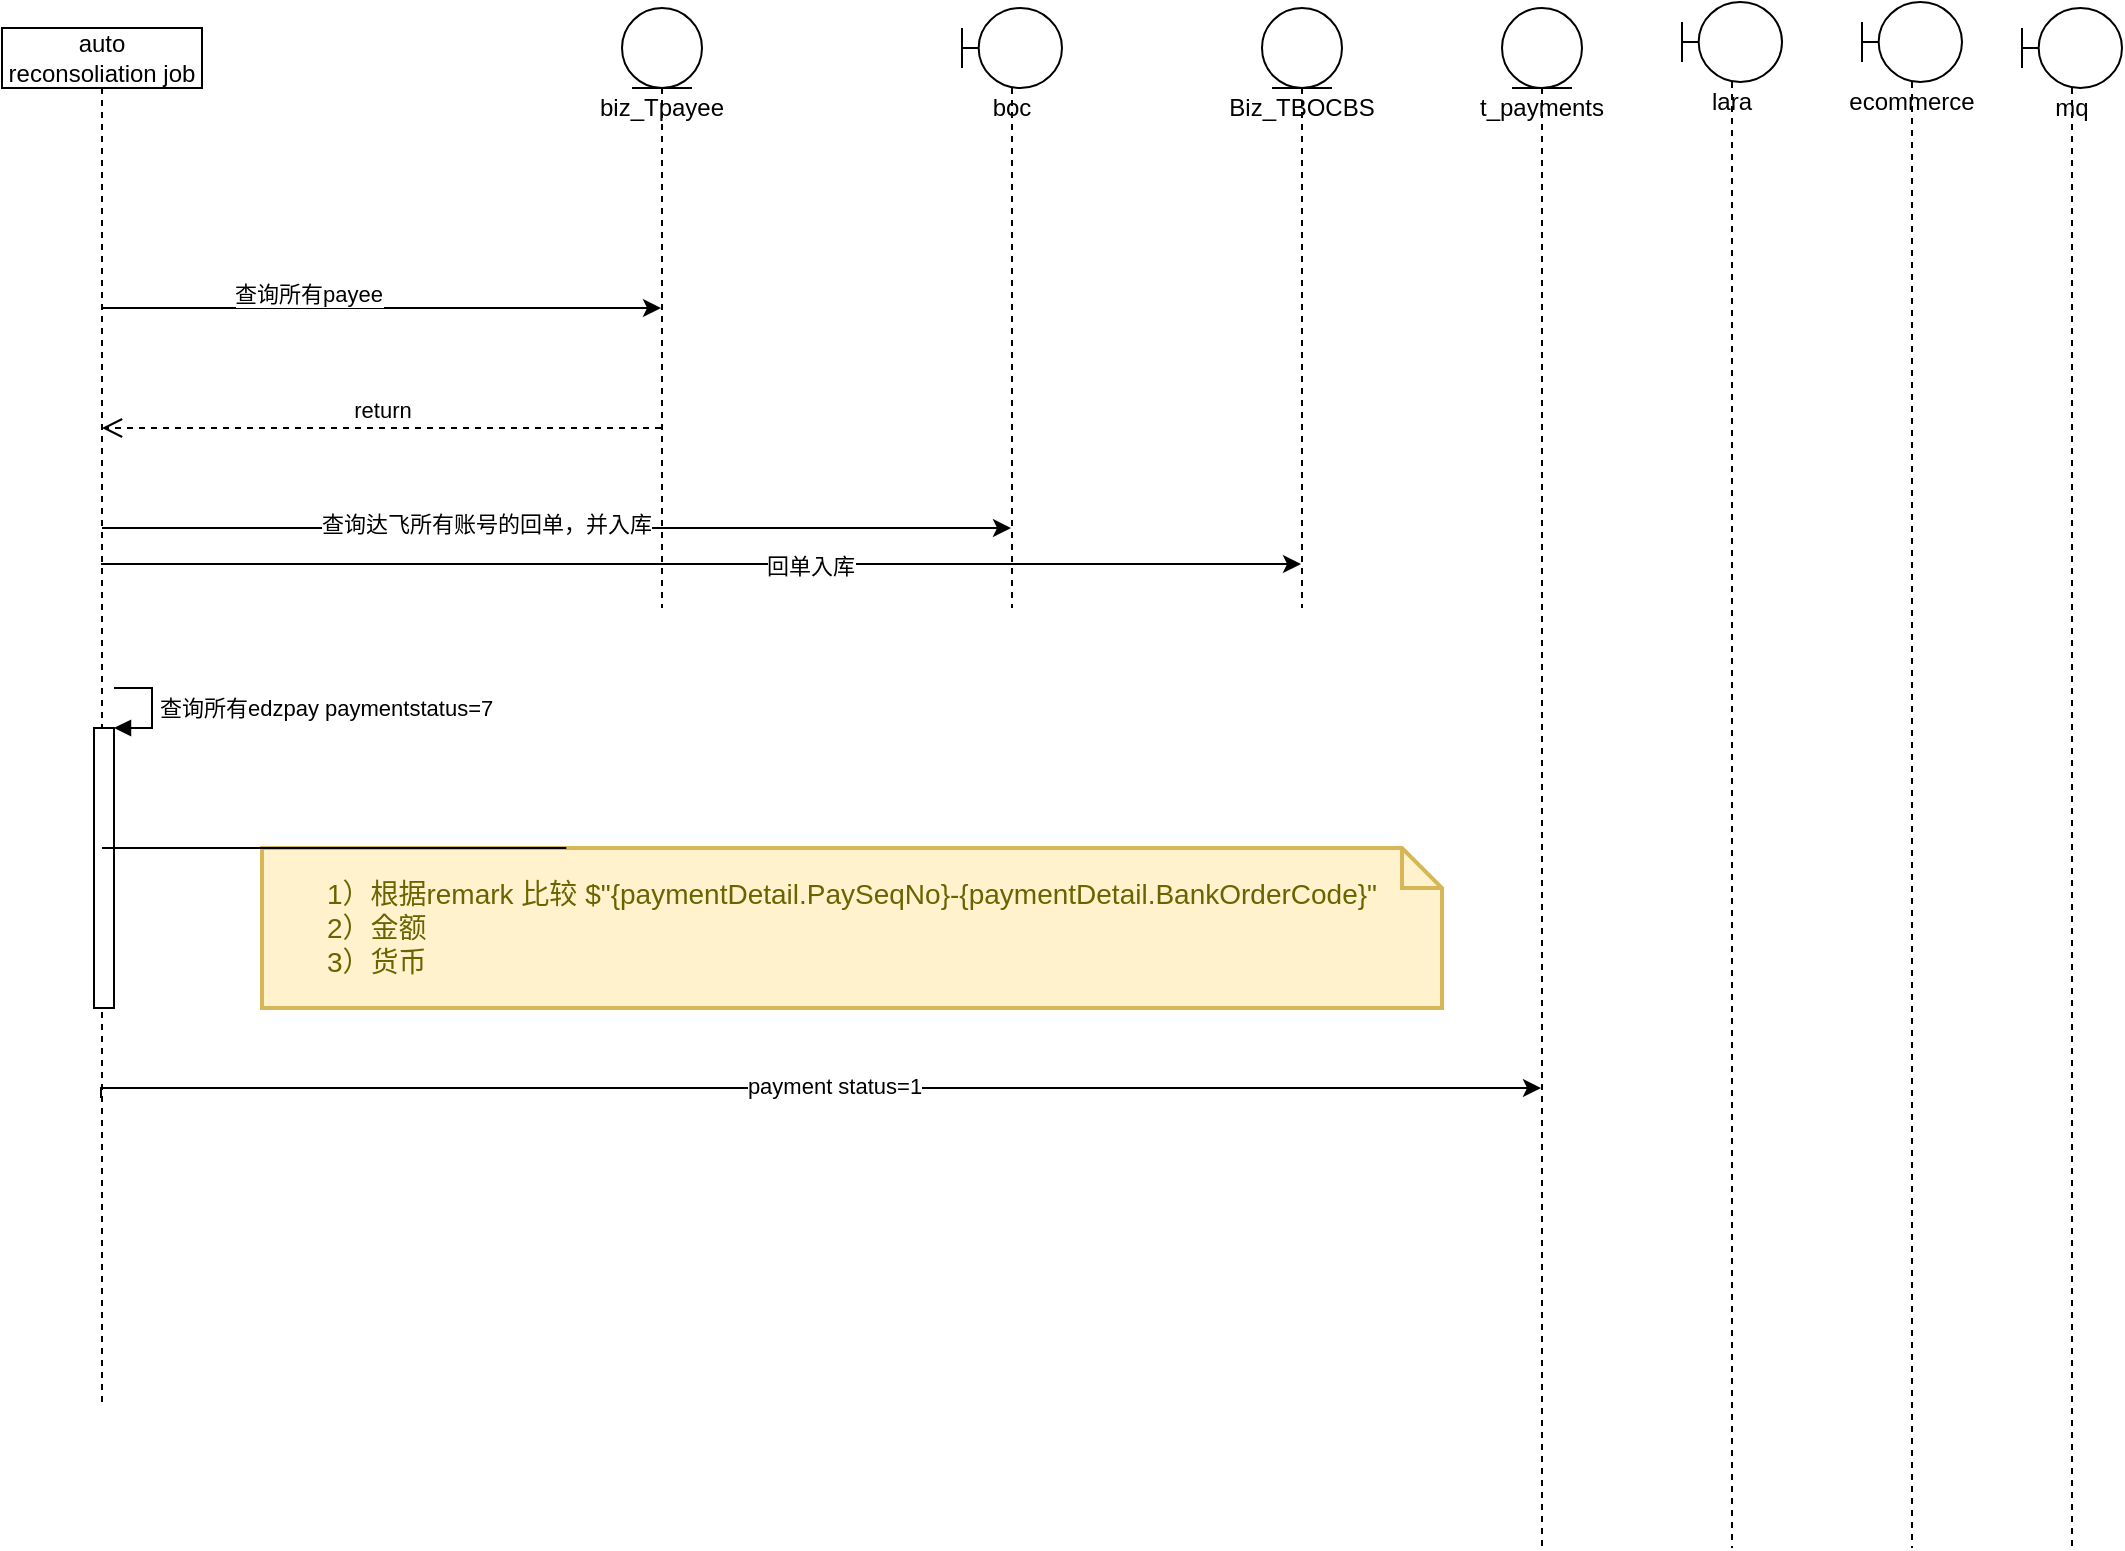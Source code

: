 <mxfile version="20.7.2" type="github">
  <diagram id="OD-rThRvp18rPemfhDfV" name="Page-1">
    <mxGraphModel dx="1404" dy="873" grid="1" gridSize="10" guides="1" tooltips="1" connect="1" arrows="1" fold="1" page="1" pageScale="1" pageWidth="10000" pageHeight="10000" math="0" shadow="0">
      <root>
        <mxCell id="0" />
        <mxCell id="1" parent="0" />
        <mxCell id="RUlsroo4jw-sEmEoDUYH-6" style="edgeStyle=orthogonalEdgeStyle;rounded=0;orthogonalLoop=1;jettySize=auto;html=1;" edge="1" parent="1" source="RUlsroo4jw-sEmEoDUYH-4" target="RUlsroo4jw-sEmEoDUYH-5">
          <mxGeometry relative="1" as="geometry">
            <Array as="points">
              <mxPoint x="420" y="300" />
              <mxPoint x="420" y="300" />
            </Array>
          </mxGeometry>
        </mxCell>
        <mxCell id="RUlsroo4jw-sEmEoDUYH-7" value="查询所有payee" style="edgeLabel;html=1;align=center;verticalAlign=middle;resizable=0;points=[];" vertex="1" connectable="0" parent="RUlsroo4jw-sEmEoDUYH-6">
          <mxGeometry x="-0.262" y="7" relative="1" as="geometry">
            <mxPoint as="offset" />
          </mxGeometry>
        </mxCell>
        <mxCell id="RUlsroo4jw-sEmEoDUYH-12" style="edgeStyle=orthogonalEdgeStyle;rounded=0;orthogonalLoop=1;jettySize=auto;html=1;" edge="1" parent="1" source="RUlsroo4jw-sEmEoDUYH-4" target="RUlsroo4jw-sEmEoDUYH-8">
          <mxGeometry relative="1" as="geometry">
            <Array as="points">
              <mxPoint x="470" y="410" />
              <mxPoint x="470" y="410" />
            </Array>
          </mxGeometry>
        </mxCell>
        <mxCell id="RUlsroo4jw-sEmEoDUYH-13" value="查询达飞所有账号的回单，并入库" style="edgeLabel;html=1;align=center;verticalAlign=middle;resizable=0;points=[];" vertex="1" connectable="0" parent="RUlsroo4jw-sEmEoDUYH-12">
          <mxGeometry x="-0.156" y="2" relative="1" as="geometry">
            <mxPoint as="offset" />
          </mxGeometry>
        </mxCell>
        <mxCell id="RUlsroo4jw-sEmEoDUYH-14" style="edgeStyle=orthogonalEdgeStyle;rounded=0;orthogonalLoop=1;jettySize=auto;html=1;" edge="1" parent="1">
          <mxGeometry relative="1" as="geometry">
            <mxPoint x="339.5" y="428" as="sourcePoint" />
            <mxPoint x="939.5" y="428" as="targetPoint" />
            <Array as="points">
              <mxPoint x="800" y="428" />
              <mxPoint x="800" y="428" />
            </Array>
          </mxGeometry>
        </mxCell>
        <mxCell id="RUlsroo4jw-sEmEoDUYH-15" value="回单入库" style="edgeLabel;html=1;align=center;verticalAlign=middle;resizable=0;points=[];" vertex="1" connectable="0" parent="RUlsroo4jw-sEmEoDUYH-14">
          <mxGeometry x="0.18" y="-1" relative="1" as="geometry">
            <mxPoint as="offset" />
          </mxGeometry>
        </mxCell>
        <mxCell id="RUlsroo4jw-sEmEoDUYH-21" style="edgeStyle=orthogonalEdgeStyle;rounded=0;orthogonalLoop=1;jettySize=auto;html=1;" edge="1" parent="1" target="RUlsroo4jw-sEmEoDUYH-20">
          <mxGeometry relative="1" as="geometry">
            <mxPoint x="339.5" y="695" as="sourcePoint" />
            <mxPoint x="1059.5" y="695" as="targetPoint" />
            <Array as="points">
              <mxPoint x="340" y="690" />
            </Array>
          </mxGeometry>
        </mxCell>
        <mxCell id="RUlsroo4jw-sEmEoDUYH-22" value="payment status=1" style="edgeLabel;html=1;align=center;verticalAlign=middle;resizable=0;points=[];" vertex="1" connectable="0" parent="RUlsroo4jw-sEmEoDUYH-21">
          <mxGeometry x="0.025" y="1" relative="1" as="geometry">
            <mxPoint as="offset" />
          </mxGeometry>
        </mxCell>
        <mxCell id="RUlsroo4jw-sEmEoDUYH-4" value="auto reconsoliation job" style="shape=umlLifeline;perimeter=lifelinePerimeter;whiteSpace=wrap;html=1;container=1;collapsible=0;recursiveResize=0;outlineConnect=0;size=30;" vertex="1" parent="1">
          <mxGeometry x="290" y="160" width="100" height="690" as="geometry" />
        </mxCell>
        <mxCell id="RUlsroo4jw-sEmEoDUYH-16" value="" style="html=1;points=[];perimeter=orthogonalPerimeter;" vertex="1" parent="RUlsroo4jw-sEmEoDUYH-4">
          <mxGeometry x="46" y="350" width="10" height="140" as="geometry" />
        </mxCell>
        <mxCell id="RUlsroo4jw-sEmEoDUYH-17" value="查询所有edzpay paymentstatus=7" style="edgeStyle=orthogonalEdgeStyle;html=1;align=left;spacingLeft=2;endArrow=block;rounded=0;entryX=1;entryY=0;" edge="1" target="RUlsroo4jw-sEmEoDUYH-16" parent="RUlsroo4jw-sEmEoDUYH-4">
          <mxGeometry relative="1" as="geometry">
            <mxPoint x="56" y="330" as="sourcePoint" />
            <Array as="points">
              <mxPoint x="75" y="330" />
            </Array>
          </mxGeometry>
        </mxCell>
        <mxCell id="RUlsroo4jw-sEmEoDUYH-5" value="biz_Tpayee" style="shape=umlLifeline;participant=umlEntity;perimeter=lifelinePerimeter;whiteSpace=wrap;html=1;container=1;collapsible=0;recursiveResize=0;verticalAlign=top;spacingTop=36;outlineConnect=0;" vertex="1" parent="1">
          <mxGeometry x="600" y="150" width="40" height="300" as="geometry" />
        </mxCell>
        <mxCell id="RUlsroo4jw-sEmEoDUYH-8" value="boc" style="shape=umlLifeline;participant=umlBoundary;perimeter=lifelinePerimeter;whiteSpace=wrap;html=1;container=1;collapsible=0;recursiveResize=0;verticalAlign=top;spacingTop=36;outlineConnect=0;" vertex="1" parent="1">
          <mxGeometry x="770" y="150" width="50" height="300" as="geometry" />
        </mxCell>
        <mxCell id="RUlsroo4jw-sEmEoDUYH-9" value="Biz_TBOCBS" style="shape=umlLifeline;participant=umlEntity;perimeter=lifelinePerimeter;whiteSpace=wrap;html=1;container=1;collapsible=0;recursiveResize=0;verticalAlign=top;spacingTop=36;outlineConnect=0;" vertex="1" parent="1">
          <mxGeometry x="920" y="150" width="40" height="300" as="geometry" />
        </mxCell>
        <mxCell id="RUlsroo4jw-sEmEoDUYH-11" value="return" style="html=1;verticalAlign=bottom;endArrow=open;dashed=1;endSize=8;rounded=0;" edge="1" parent="1" source="RUlsroo4jw-sEmEoDUYH-5" target="RUlsroo4jw-sEmEoDUYH-4">
          <mxGeometry relative="1" as="geometry">
            <mxPoint x="750" y="440" as="sourcePoint" />
            <mxPoint x="670" y="440" as="targetPoint" />
            <Array as="points">
              <mxPoint x="370" y="360" />
            </Array>
          </mxGeometry>
        </mxCell>
        <mxCell id="RUlsroo4jw-sEmEoDUYH-18" value="1）根据remark 比较 $&quot;{paymentDetail.PaySeqNo}-{paymentDetail.BankOrderCode}&quot;&lt;br&gt;&lt;div style=&quot;text-align: left;&quot;&gt;&lt;span style=&quot;background-color: initial;&quot;&gt;2）金额&lt;/span&gt;&lt;/div&gt;&lt;div style=&quot;text-align: left;&quot;&gt;&lt;span style=&quot;background-color: initial;&quot;&gt;3）货币&lt;/span&gt;&lt;/div&gt;" style="shape=note;strokeWidth=2;fontSize=14;size=20;whiteSpace=wrap;html=1;fillColor=#fff2cc;strokeColor=#d6b656;fontColor=#666600;" vertex="1" parent="1">
          <mxGeometry x="420" y="570" width="590" height="80" as="geometry" />
        </mxCell>
        <mxCell id="RUlsroo4jw-sEmEoDUYH-19" value="" style="endArrow=none;html=1;rounded=0;" edge="1" parent="1" source="RUlsroo4jw-sEmEoDUYH-4" target="RUlsroo4jw-sEmEoDUYH-18">
          <mxGeometry width="50" height="50" relative="1" as="geometry">
            <mxPoint x="690" y="430" as="sourcePoint" />
            <mxPoint x="740" y="380" as="targetPoint" />
          </mxGeometry>
        </mxCell>
        <mxCell id="RUlsroo4jw-sEmEoDUYH-20" value="t_payments" style="shape=umlLifeline;participant=umlEntity;perimeter=lifelinePerimeter;whiteSpace=wrap;html=1;container=1;collapsible=0;recursiveResize=0;verticalAlign=top;spacingTop=36;outlineConnect=0;" vertex="1" parent="1">
          <mxGeometry x="1040" y="150" width="40" height="770" as="geometry" />
        </mxCell>
        <mxCell id="RUlsroo4jw-sEmEoDUYH-23" value="lara" style="shape=umlLifeline;participant=umlBoundary;perimeter=lifelinePerimeter;whiteSpace=wrap;html=1;container=1;collapsible=0;recursiveResize=0;verticalAlign=top;spacingTop=36;outlineConnect=0;" vertex="1" parent="1">
          <mxGeometry x="1130" y="147" width="50" height="773" as="geometry" />
        </mxCell>
        <mxCell id="RUlsroo4jw-sEmEoDUYH-24" value="ecommerce" style="shape=umlLifeline;participant=umlBoundary;perimeter=lifelinePerimeter;whiteSpace=wrap;html=1;container=1;collapsible=0;recursiveResize=0;verticalAlign=top;spacingTop=36;outlineConnect=0;" vertex="1" parent="1">
          <mxGeometry x="1220" y="147" width="50" height="773" as="geometry" />
        </mxCell>
        <mxCell id="RUlsroo4jw-sEmEoDUYH-25" value="mq&lt;br&gt;" style="shape=umlLifeline;participant=umlBoundary;perimeter=lifelinePerimeter;whiteSpace=wrap;html=1;container=1;collapsible=0;recursiveResize=0;verticalAlign=top;spacingTop=36;outlineConnect=0;" vertex="1" parent="1">
          <mxGeometry x="1300" y="150" width="50" height="770" as="geometry" />
        </mxCell>
      </root>
    </mxGraphModel>
  </diagram>
</mxfile>
